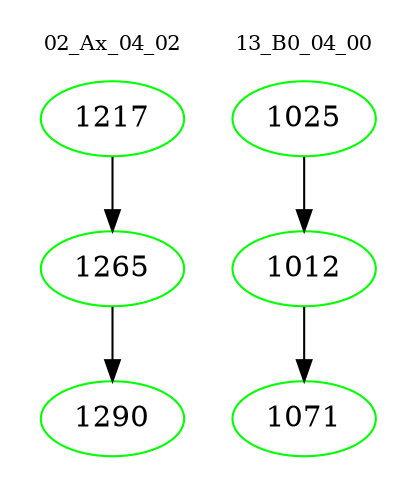 digraph{
subgraph cluster_0 {
color = white
label = "02_Ax_04_02";
fontsize=10;
T0_1217 [label="1217", color="green"]
T0_1217 -> T0_1265 [color="black"]
T0_1265 [label="1265", color="green"]
T0_1265 -> T0_1290 [color="black"]
T0_1290 [label="1290", color="green"]
}
subgraph cluster_1 {
color = white
label = "13_B0_04_00";
fontsize=10;
T1_1025 [label="1025", color="green"]
T1_1025 -> T1_1012 [color="black"]
T1_1012 [label="1012", color="green"]
T1_1012 -> T1_1071 [color="black"]
T1_1071 [label="1071", color="green"]
}
}
